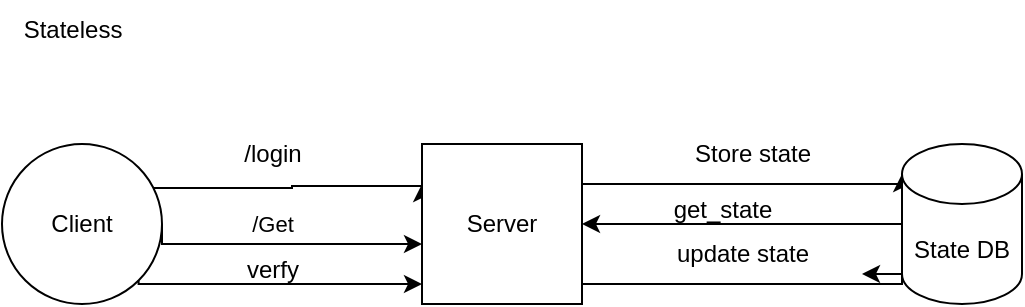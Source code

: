 <mxfile version="24.7.10">
  <diagram name="Page-1" id="oQQ1x_WelAuzs3PXUWHm">
    <mxGraphModel dx="1306" dy="705" grid="1" gridSize="10" guides="1" tooltips="1" connect="1" arrows="1" fold="1" page="1" pageScale="1" pageWidth="850" pageHeight="1100" math="0" shadow="0">
      <root>
        <mxCell id="0" />
        <mxCell id="1" parent="0" />
        <mxCell id="f3pMagCcOA8NihflhNLA-7" style="edgeStyle=orthogonalEdgeStyle;rounded=0;orthogonalLoop=1;jettySize=auto;html=1;exitX=0.888;exitY=0.275;exitDx=0;exitDy=0;exitPerimeter=0;" edge="1" parent="1" source="f3pMagCcOA8NihflhNLA-3">
          <mxGeometry relative="1" as="geometry">
            <mxPoint x="280" y="270" as="sourcePoint" />
            <mxPoint x="410" y="270" as="targetPoint" />
            <Array as="points">
              <mxPoint x="345" y="272" />
              <mxPoint x="345" y="271" />
            </Array>
          </mxGeometry>
        </mxCell>
        <mxCell id="f3pMagCcOA8NihflhNLA-12" style="edgeStyle=orthogonalEdgeStyle;rounded=0;orthogonalLoop=1;jettySize=auto;html=1;exitX=1;exitY=0.5;exitDx=0;exitDy=0;" edge="1" parent="1" source="f3pMagCcOA8NihflhNLA-3" target="f3pMagCcOA8NihflhNLA-5">
          <mxGeometry relative="1" as="geometry">
            <Array as="points">
              <mxPoint x="280" y="300" />
            </Array>
          </mxGeometry>
        </mxCell>
        <mxCell id="f3pMagCcOA8NihflhNLA-15" value="/Get" style="edgeLabel;html=1;align=center;verticalAlign=middle;resizable=0;points=[];" vertex="1" connectable="0" parent="f3pMagCcOA8NihflhNLA-12">
          <mxGeometry x="0.014" y="7" relative="1" as="geometry">
            <mxPoint x="-6" y="-3" as="offset" />
          </mxGeometry>
        </mxCell>
        <mxCell id="f3pMagCcOA8NihflhNLA-3" value="Client" style="ellipse;whiteSpace=wrap;html=1;aspect=fixed;" vertex="1" parent="1">
          <mxGeometry x="200" y="250" width="80" height="80" as="geometry" />
        </mxCell>
        <mxCell id="f3pMagCcOA8NihflhNLA-4" value="Stateless" style="text;html=1;align=center;verticalAlign=middle;resizable=0;points=[];autosize=1;strokeColor=none;fillColor=none;" vertex="1" parent="1">
          <mxGeometry x="200" y="178" width="70" height="30" as="geometry" />
        </mxCell>
        <mxCell id="f3pMagCcOA8NihflhNLA-9" style="edgeStyle=orthogonalEdgeStyle;rounded=0;orthogonalLoop=1;jettySize=auto;html=1;exitX=1;exitY=0.25;exitDx=0;exitDy=0;entryX=0;entryY=0;entryDx=0;entryDy=15;entryPerimeter=0;" edge="1" parent="1" source="f3pMagCcOA8NihflhNLA-5" target="f3pMagCcOA8NihflhNLA-6">
          <mxGeometry relative="1" as="geometry">
            <mxPoint x="640" y="270" as="targetPoint" />
            <Array as="points">
              <mxPoint x="650" y="270" />
            </Array>
          </mxGeometry>
        </mxCell>
        <mxCell id="f3pMagCcOA8NihflhNLA-5" value="Server" style="whiteSpace=wrap;html=1;aspect=fixed;" vertex="1" parent="1">
          <mxGeometry x="410" y="250" width="80" height="80" as="geometry" />
        </mxCell>
        <mxCell id="f3pMagCcOA8NihflhNLA-10" style="edgeStyle=orthogonalEdgeStyle;rounded=0;orthogonalLoop=1;jettySize=auto;html=1;exitX=0;exitY=0.5;exitDx=0;exitDy=0;exitPerimeter=0;entryX=1;entryY=0.5;entryDx=0;entryDy=0;" edge="1" parent="1" source="f3pMagCcOA8NihflhNLA-6" target="f3pMagCcOA8NihflhNLA-5">
          <mxGeometry relative="1" as="geometry" />
        </mxCell>
        <mxCell id="f3pMagCcOA8NihflhNLA-6" value="State DB" style="shape=cylinder3;whiteSpace=wrap;html=1;boundedLbl=1;backgroundOutline=1;size=15;" vertex="1" parent="1">
          <mxGeometry x="650" y="250" width="60" height="80" as="geometry" />
        </mxCell>
        <mxCell id="f3pMagCcOA8NihflhNLA-8" value="/login" style="text;html=1;align=center;verticalAlign=middle;resizable=0;points=[];autosize=1;strokeColor=none;fillColor=none;" vertex="1" parent="1">
          <mxGeometry x="310" y="240" width="50" height="30" as="geometry" />
        </mxCell>
        <mxCell id="f3pMagCcOA8NihflhNLA-11" value="Store state" style="text;html=1;align=center;verticalAlign=middle;resizable=0;points=[];autosize=1;strokeColor=none;fillColor=none;" vertex="1" parent="1">
          <mxGeometry x="535" y="240" width="80" height="30" as="geometry" />
        </mxCell>
        <mxCell id="f3pMagCcOA8NihflhNLA-13" value="get_state" style="text;html=1;align=center;verticalAlign=middle;resizable=0;points=[];autosize=1;strokeColor=none;fillColor=none;" vertex="1" parent="1">
          <mxGeometry x="525" y="268" width="70" height="30" as="geometry" />
        </mxCell>
        <mxCell id="f3pMagCcOA8NihflhNLA-14" style="edgeStyle=orthogonalEdgeStyle;rounded=0;orthogonalLoop=1;jettySize=auto;html=1;exitX=1;exitY=1;exitDx=0;exitDy=0;" edge="1" parent="1" source="f3pMagCcOA8NihflhNLA-3">
          <mxGeometry relative="1" as="geometry">
            <mxPoint x="410" y="320" as="targetPoint" />
            <Array as="points">
              <mxPoint x="268" y="320" />
            </Array>
          </mxGeometry>
        </mxCell>
        <mxCell id="f3pMagCcOA8NihflhNLA-17" value="verfy" style="text;html=1;align=center;verticalAlign=middle;resizable=0;points=[];autosize=1;strokeColor=none;fillColor=none;" vertex="1" parent="1">
          <mxGeometry x="310" y="298" width="50" height="30" as="geometry" />
        </mxCell>
        <mxCell id="f3pMagCcOA8NihflhNLA-18" style="edgeStyle=orthogonalEdgeStyle;rounded=0;orthogonalLoop=1;jettySize=auto;html=1;exitX=1;exitY=0.75;exitDx=0;exitDy=0;" edge="1" parent="1" source="f3pMagCcOA8NihflhNLA-5">
          <mxGeometry relative="1" as="geometry">
            <mxPoint x="630" y="315" as="targetPoint" />
            <Array as="points">
              <mxPoint x="490" y="320" />
              <mxPoint x="650" y="320" />
            </Array>
          </mxGeometry>
        </mxCell>
        <mxCell id="f3pMagCcOA8NihflhNLA-19" value="update state" style="text;html=1;align=center;verticalAlign=middle;resizable=0;points=[];autosize=1;strokeColor=none;fillColor=none;" vertex="1" parent="1">
          <mxGeometry x="525" y="290" width="90" height="30" as="geometry" />
        </mxCell>
      </root>
    </mxGraphModel>
  </diagram>
</mxfile>
